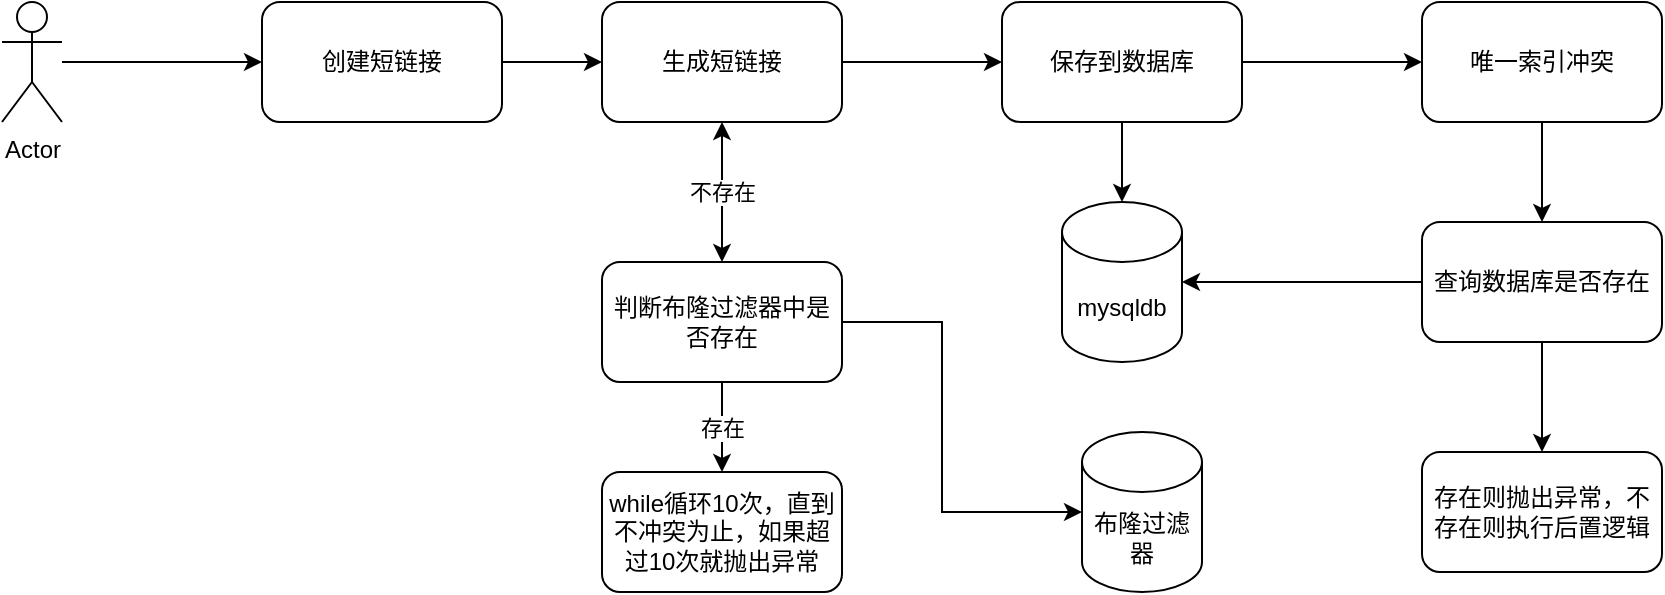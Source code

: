 <mxfile version="22.1.7" type="github">
  <diagram id="C5RBs43oDa-KdzZeNtuy" name="Page-1">
    <mxGraphModel dx="1050" dy="611" grid="1" gridSize="10" guides="1" tooltips="1" connect="1" arrows="1" fold="1" page="1" pageScale="1" pageWidth="827" pageHeight="1169" math="0" shadow="0">
      <root>
        <mxCell id="WIyWlLk6GJQsqaUBKTNV-0" />
        <mxCell id="WIyWlLk6GJQsqaUBKTNV-1" parent="WIyWlLk6GJQsqaUBKTNV-0" />
        <mxCell id="QsyFvIIu3Wf9frlGzVmZ-4" style="edgeStyle=orthogonalEdgeStyle;rounded=0;orthogonalLoop=1;jettySize=auto;html=1;entryX=0;entryY=0.5;entryDx=0;entryDy=0;" edge="1" parent="WIyWlLk6GJQsqaUBKTNV-1" source="QsyFvIIu3Wf9frlGzVmZ-0" target="QsyFvIIu3Wf9frlGzVmZ-1">
          <mxGeometry relative="1" as="geometry" />
        </mxCell>
        <mxCell id="QsyFvIIu3Wf9frlGzVmZ-0" value="Actor" style="shape=umlActor;verticalLabelPosition=bottom;verticalAlign=top;html=1;outlineConnect=0;" vertex="1" parent="WIyWlLk6GJQsqaUBKTNV-1">
          <mxGeometry x="30" y="290" width="30" height="60" as="geometry" />
        </mxCell>
        <mxCell id="QsyFvIIu3Wf9frlGzVmZ-6" value="" style="edgeStyle=orthogonalEdgeStyle;rounded=0;orthogonalLoop=1;jettySize=auto;html=1;" edge="1" parent="WIyWlLk6GJQsqaUBKTNV-1" source="QsyFvIIu3Wf9frlGzVmZ-1" target="QsyFvIIu3Wf9frlGzVmZ-5">
          <mxGeometry relative="1" as="geometry" />
        </mxCell>
        <mxCell id="QsyFvIIu3Wf9frlGzVmZ-1" value="创建短链接" style="rounded=1;whiteSpace=wrap;html=1;" vertex="1" parent="WIyWlLk6GJQsqaUBKTNV-1">
          <mxGeometry x="160" y="290" width="120" height="60" as="geometry" />
        </mxCell>
        <mxCell id="QsyFvIIu3Wf9frlGzVmZ-16" value="" style="edgeStyle=orthogonalEdgeStyle;rounded=0;orthogonalLoop=1;jettySize=auto;html=1;" edge="1" parent="WIyWlLk6GJQsqaUBKTNV-1" source="QsyFvIIu3Wf9frlGzVmZ-5" target="QsyFvIIu3Wf9frlGzVmZ-15">
          <mxGeometry relative="1" as="geometry" />
        </mxCell>
        <mxCell id="QsyFvIIu3Wf9frlGzVmZ-5" value="生成短链接" style="rounded=1;whiteSpace=wrap;html=1;" vertex="1" parent="WIyWlLk6GJQsqaUBKTNV-1">
          <mxGeometry x="330" y="290" width="120" height="60" as="geometry" />
        </mxCell>
        <mxCell id="QsyFvIIu3Wf9frlGzVmZ-11" value="存在" style="edgeStyle=orthogonalEdgeStyle;rounded=0;orthogonalLoop=1;jettySize=auto;html=1;" edge="1" parent="WIyWlLk6GJQsqaUBKTNV-1" source="QsyFvIIu3Wf9frlGzVmZ-7" target="QsyFvIIu3Wf9frlGzVmZ-10">
          <mxGeometry relative="1" as="geometry" />
        </mxCell>
        <mxCell id="QsyFvIIu3Wf9frlGzVmZ-13" value="" style="edgeStyle=orthogonalEdgeStyle;rounded=0;orthogonalLoop=1;jettySize=auto;html=1;" edge="1" parent="WIyWlLk6GJQsqaUBKTNV-1" source="QsyFvIIu3Wf9frlGzVmZ-7" target="QsyFvIIu3Wf9frlGzVmZ-12">
          <mxGeometry relative="1" as="geometry">
            <Array as="points">
              <mxPoint x="500" y="450" />
              <mxPoint x="500" y="545" />
            </Array>
          </mxGeometry>
        </mxCell>
        <mxCell id="QsyFvIIu3Wf9frlGzVmZ-7" value="判断布隆过滤器中是否存在" style="rounded=1;whiteSpace=wrap;html=1;" vertex="1" parent="WIyWlLk6GJQsqaUBKTNV-1">
          <mxGeometry x="330" y="420" width="120" height="60" as="geometry" />
        </mxCell>
        <mxCell id="QsyFvIIu3Wf9frlGzVmZ-10" value="while循环10次，直到不冲突为止，如果超过10次就抛出异常" style="rounded=1;whiteSpace=wrap;html=1;" vertex="1" parent="WIyWlLk6GJQsqaUBKTNV-1">
          <mxGeometry x="330" y="525" width="120" height="60" as="geometry" />
        </mxCell>
        <mxCell id="QsyFvIIu3Wf9frlGzVmZ-12" value="布隆过滤器" style="shape=cylinder3;whiteSpace=wrap;html=1;boundedLbl=1;backgroundOutline=1;size=15;" vertex="1" parent="WIyWlLk6GJQsqaUBKTNV-1">
          <mxGeometry x="570" y="505" width="60" height="80" as="geometry" />
        </mxCell>
        <mxCell id="QsyFvIIu3Wf9frlGzVmZ-14" value="不存在" style="endArrow=classic;startArrow=classic;html=1;rounded=0;entryX=0.5;entryY=1;entryDx=0;entryDy=0;exitX=0.5;exitY=0;exitDx=0;exitDy=0;" edge="1" parent="WIyWlLk6GJQsqaUBKTNV-1" source="QsyFvIIu3Wf9frlGzVmZ-7" target="QsyFvIIu3Wf9frlGzVmZ-5">
          <mxGeometry width="50" height="50" relative="1" as="geometry">
            <mxPoint x="360" y="400" as="sourcePoint" />
            <mxPoint x="410" y="350" as="targetPoint" />
          </mxGeometry>
        </mxCell>
        <mxCell id="QsyFvIIu3Wf9frlGzVmZ-18" value="" style="edgeStyle=orthogonalEdgeStyle;rounded=0;orthogonalLoop=1;jettySize=auto;html=1;" edge="1" parent="WIyWlLk6GJQsqaUBKTNV-1" source="QsyFvIIu3Wf9frlGzVmZ-15" target="QsyFvIIu3Wf9frlGzVmZ-17">
          <mxGeometry relative="1" as="geometry" />
        </mxCell>
        <mxCell id="QsyFvIIu3Wf9frlGzVmZ-20" value="" style="edgeStyle=orthogonalEdgeStyle;rounded=0;orthogonalLoop=1;jettySize=auto;html=1;" edge="1" parent="WIyWlLk6GJQsqaUBKTNV-1" source="QsyFvIIu3Wf9frlGzVmZ-15" target="QsyFvIIu3Wf9frlGzVmZ-19">
          <mxGeometry relative="1" as="geometry" />
        </mxCell>
        <mxCell id="QsyFvIIu3Wf9frlGzVmZ-15" value="保存到数据库" style="rounded=1;whiteSpace=wrap;html=1;" vertex="1" parent="WIyWlLk6GJQsqaUBKTNV-1">
          <mxGeometry x="530" y="290" width="120" height="60" as="geometry" />
        </mxCell>
        <mxCell id="QsyFvIIu3Wf9frlGzVmZ-17" value="mysqldb" style="shape=cylinder3;whiteSpace=wrap;html=1;boundedLbl=1;backgroundOutline=1;size=15;" vertex="1" parent="WIyWlLk6GJQsqaUBKTNV-1">
          <mxGeometry x="560" y="390" width="60" height="80" as="geometry" />
        </mxCell>
        <mxCell id="QsyFvIIu3Wf9frlGzVmZ-22" value="" style="edgeStyle=orthogonalEdgeStyle;rounded=0;orthogonalLoop=1;jettySize=auto;html=1;" edge="1" parent="WIyWlLk6GJQsqaUBKTNV-1" source="QsyFvIIu3Wf9frlGzVmZ-19" target="QsyFvIIu3Wf9frlGzVmZ-21">
          <mxGeometry relative="1" as="geometry" />
        </mxCell>
        <mxCell id="QsyFvIIu3Wf9frlGzVmZ-19" value="唯一索引冲突" style="rounded=1;whiteSpace=wrap;html=1;" vertex="1" parent="WIyWlLk6GJQsqaUBKTNV-1">
          <mxGeometry x="740" y="290" width="120" height="60" as="geometry" />
        </mxCell>
        <mxCell id="QsyFvIIu3Wf9frlGzVmZ-23" value="" style="edgeStyle=orthogonalEdgeStyle;rounded=0;orthogonalLoop=1;jettySize=auto;html=1;" edge="1" parent="WIyWlLk6GJQsqaUBKTNV-1" source="QsyFvIIu3Wf9frlGzVmZ-21" target="QsyFvIIu3Wf9frlGzVmZ-17">
          <mxGeometry relative="1" as="geometry" />
        </mxCell>
        <mxCell id="QsyFvIIu3Wf9frlGzVmZ-25" value="" style="edgeStyle=orthogonalEdgeStyle;rounded=0;orthogonalLoop=1;jettySize=auto;html=1;" edge="1" parent="WIyWlLk6GJQsqaUBKTNV-1" source="QsyFvIIu3Wf9frlGzVmZ-21" target="QsyFvIIu3Wf9frlGzVmZ-24">
          <mxGeometry relative="1" as="geometry" />
        </mxCell>
        <mxCell id="QsyFvIIu3Wf9frlGzVmZ-21" value="查询数据库是否存在" style="rounded=1;whiteSpace=wrap;html=1;" vertex="1" parent="WIyWlLk6GJQsqaUBKTNV-1">
          <mxGeometry x="740" y="400" width="120" height="60" as="geometry" />
        </mxCell>
        <mxCell id="QsyFvIIu3Wf9frlGzVmZ-24" value="存在则抛出异常，不存在则执行后置逻辑" style="rounded=1;whiteSpace=wrap;html=1;" vertex="1" parent="WIyWlLk6GJQsqaUBKTNV-1">
          <mxGeometry x="740" y="515" width="120" height="60" as="geometry" />
        </mxCell>
      </root>
    </mxGraphModel>
  </diagram>
</mxfile>
